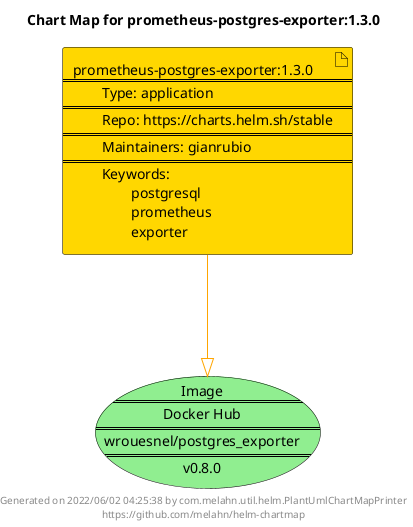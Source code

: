 @startuml
skinparam linetype ortho
skinparam backgroundColor white
skinparam usecaseBorderColor black
skinparam usecaseArrowColor LightSlateGray
skinparam artifactBorderColor black
skinparam artifactArrowColor LightSlateGray

title Chart Map for prometheus-postgres-exporter:1.3.0

'There is one referenced Helm Chart
artifact "prometheus-postgres-exporter:1.3.0\n====\n\tType: application\n====\n\tRepo: https://charts.helm.sh/stable\n====\n\tMaintainers: gianrubio\n====\n\tKeywords: \n\t\tpostgresql\n\t\tprometheus\n\t\texporter" as prometheus_postgres_exporter_1_3_0 #Gold

'There is one referenced Docker Image
usecase "Image\n====\nDocker Hub\n====\nwrouesnel/postgres_exporter\n====\nv0.8.0" as wrouesnel_postgres_exporter_v0_8_0 #LightGreen

'Chart Dependencies
prometheus_postgres_exporter_1_3_0--[#orange]-|>wrouesnel_postgres_exporter_v0_8_0

center footer Generated on 2022/06/02 04:25:38 by com.melahn.util.helm.PlantUmlChartMapPrinter\nhttps://github.com/melahn/helm-chartmap
@enduml
